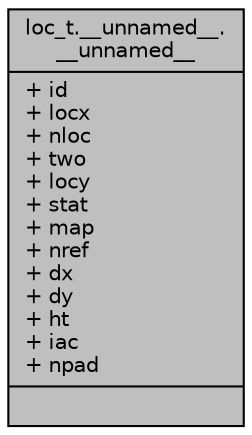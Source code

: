 digraph "loc_t.__unnamed__.__unnamed__"
{
 // INTERACTIVE_SVG=YES
  bgcolor="transparent";
  edge [fontname="Helvetica",fontsize="10",labelfontname="Helvetica",labelfontsize="10"];
  node [fontname="Helvetica",fontsize="10",shape=record];
  Node190 [label="{loc_t.__unnamed__.\l__unnamed__\n|+ id\l+ locx\l+ nloc\l+ two\l+ locy\l+ stat\l+ map\l+ nref\l+ dx\l+ dy\l+ ht\l+ iac\l+ npad\l|}",height=0.2,width=0.4,color="black", fillcolor="grey75", style="filled", fontcolor="black"];
}
